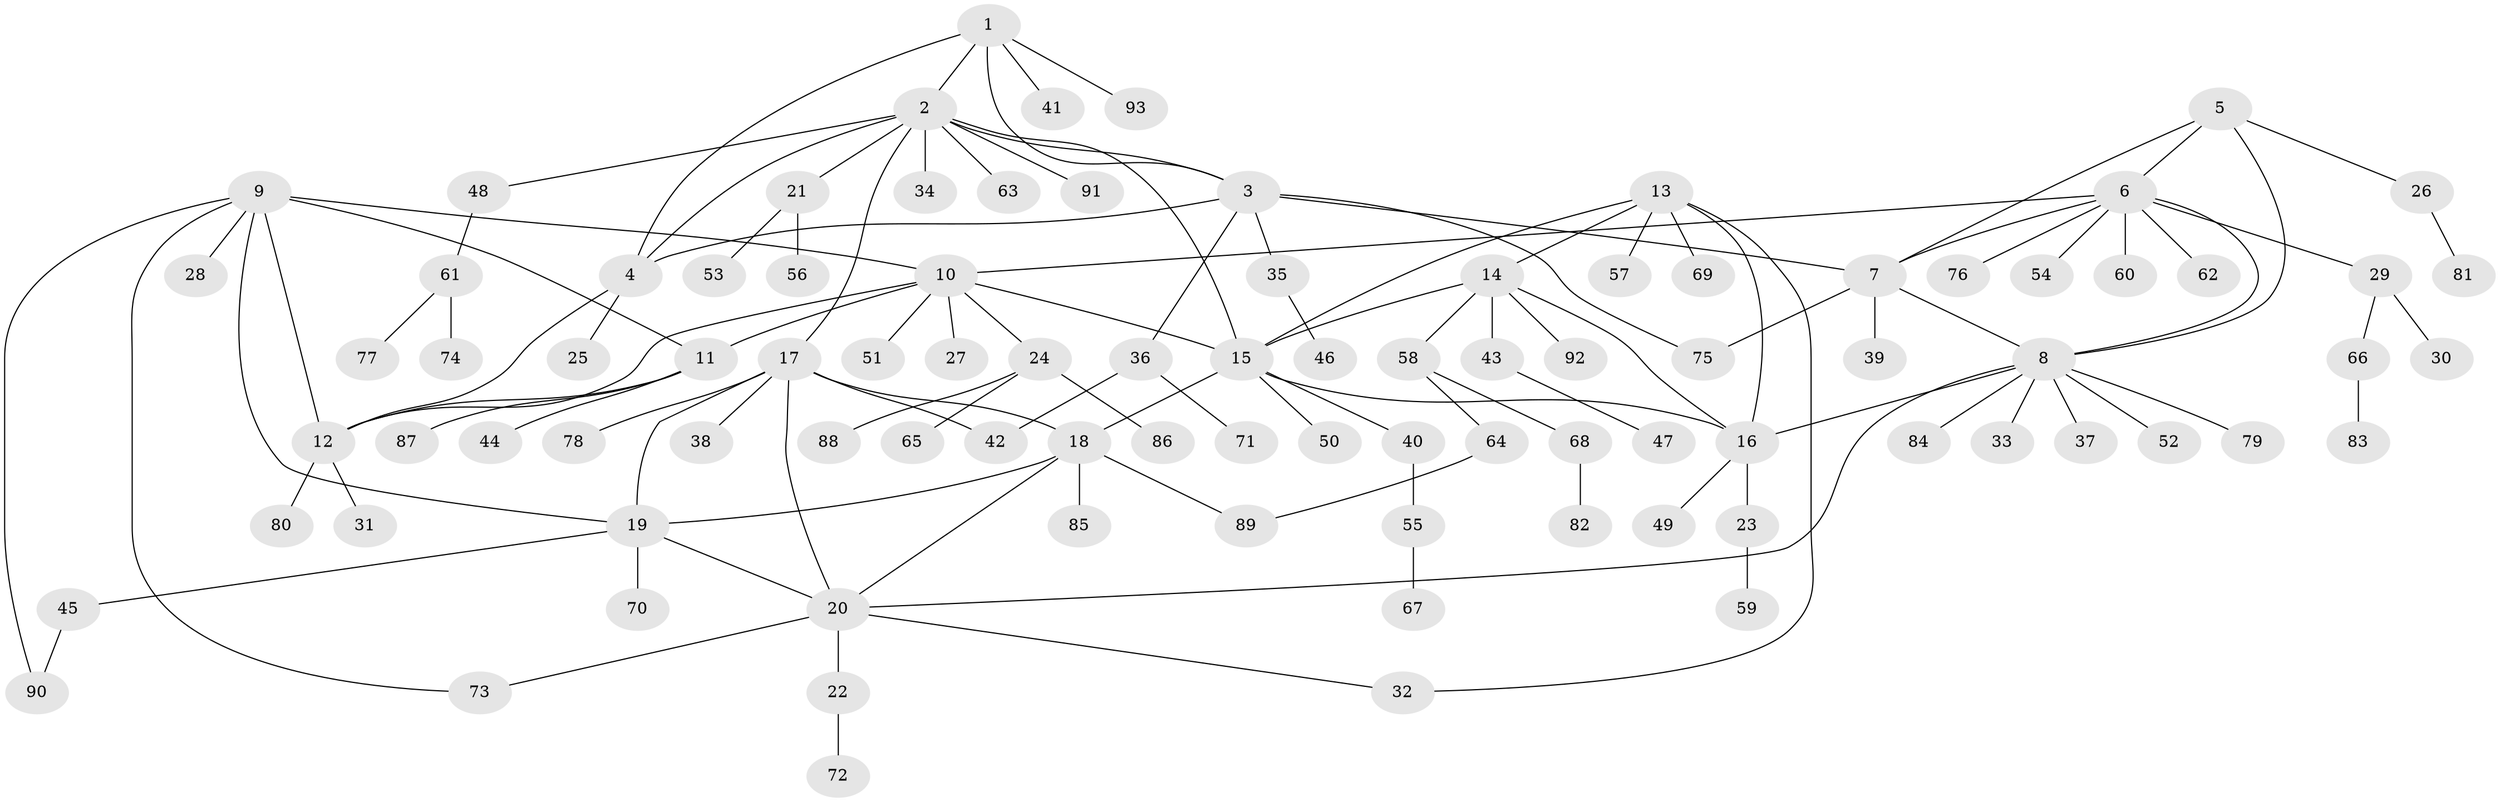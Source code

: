 // coarse degree distribution, {6: 0.014492753623188406, 10: 0.043478260869565216, 4: 0.028985507246376812, 14: 0.014492753623188406, 5: 0.057971014492753624, 13: 0.014492753623188406, 7: 0.014492753623188406, 2: 0.14492753623188406, 1: 0.6231884057971014, 3: 0.043478260869565216}
// Generated by graph-tools (version 1.1) at 2025/42/03/06/25 10:42:14]
// undirected, 93 vertices, 119 edges
graph export_dot {
graph [start="1"]
  node [color=gray90,style=filled];
  1;
  2;
  3;
  4;
  5;
  6;
  7;
  8;
  9;
  10;
  11;
  12;
  13;
  14;
  15;
  16;
  17;
  18;
  19;
  20;
  21;
  22;
  23;
  24;
  25;
  26;
  27;
  28;
  29;
  30;
  31;
  32;
  33;
  34;
  35;
  36;
  37;
  38;
  39;
  40;
  41;
  42;
  43;
  44;
  45;
  46;
  47;
  48;
  49;
  50;
  51;
  52;
  53;
  54;
  55;
  56;
  57;
  58;
  59;
  60;
  61;
  62;
  63;
  64;
  65;
  66;
  67;
  68;
  69;
  70;
  71;
  72;
  73;
  74;
  75;
  76;
  77;
  78;
  79;
  80;
  81;
  82;
  83;
  84;
  85;
  86;
  87;
  88;
  89;
  90;
  91;
  92;
  93;
  1 -- 2;
  1 -- 3;
  1 -- 4;
  1 -- 41;
  1 -- 93;
  2 -- 3;
  2 -- 4;
  2 -- 15;
  2 -- 17;
  2 -- 21;
  2 -- 34;
  2 -- 48;
  2 -- 63;
  2 -- 91;
  3 -- 4;
  3 -- 7;
  3 -- 35;
  3 -- 36;
  3 -- 75;
  4 -- 12;
  4 -- 25;
  5 -- 6;
  5 -- 7;
  5 -- 8;
  5 -- 26;
  6 -- 7;
  6 -- 8;
  6 -- 10;
  6 -- 29;
  6 -- 54;
  6 -- 60;
  6 -- 62;
  6 -- 76;
  7 -- 8;
  7 -- 39;
  7 -- 75;
  8 -- 16;
  8 -- 20;
  8 -- 33;
  8 -- 37;
  8 -- 52;
  8 -- 79;
  8 -- 84;
  9 -- 10;
  9 -- 11;
  9 -- 12;
  9 -- 19;
  9 -- 28;
  9 -- 73;
  9 -- 90;
  10 -- 11;
  10 -- 12;
  10 -- 15;
  10 -- 24;
  10 -- 27;
  10 -- 51;
  11 -- 12;
  11 -- 44;
  11 -- 87;
  12 -- 31;
  12 -- 80;
  13 -- 14;
  13 -- 15;
  13 -- 16;
  13 -- 32;
  13 -- 57;
  13 -- 69;
  14 -- 15;
  14 -- 16;
  14 -- 43;
  14 -- 58;
  14 -- 92;
  15 -- 16;
  15 -- 18;
  15 -- 40;
  15 -- 50;
  16 -- 23;
  16 -- 49;
  17 -- 18;
  17 -- 19;
  17 -- 20;
  17 -- 38;
  17 -- 42;
  17 -- 78;
  18 -- 19;
  18 -- 20;
  18 -- 85;
  18 -- 89;
  19 -- 20;
  19 -- 45;
  19 -- 70;
  20 -- 22;
  20 -- 32;
  20 -- 73;
  21 -- 53;
  21 -- 56;
  22 -- 72;
  23 -- 59;
  24 -- 65;
  24 -- 86;
  24 -- 88;
  26 -- 81;
  29 -- 30;
  29 -- 66;
  35 -- 46;
  36 -- 42;
  36 -- 71;
  40 -- 55;
  43 -- 47;
  45 -- 90;
  48 -- 61;
  55 -- 67;
  58 -- 64;
  58 -- 68;
  61 -- 74;
  61 -- 77;
  64 -- 89;
  66 -- 83;
  68 -- 82;
}
